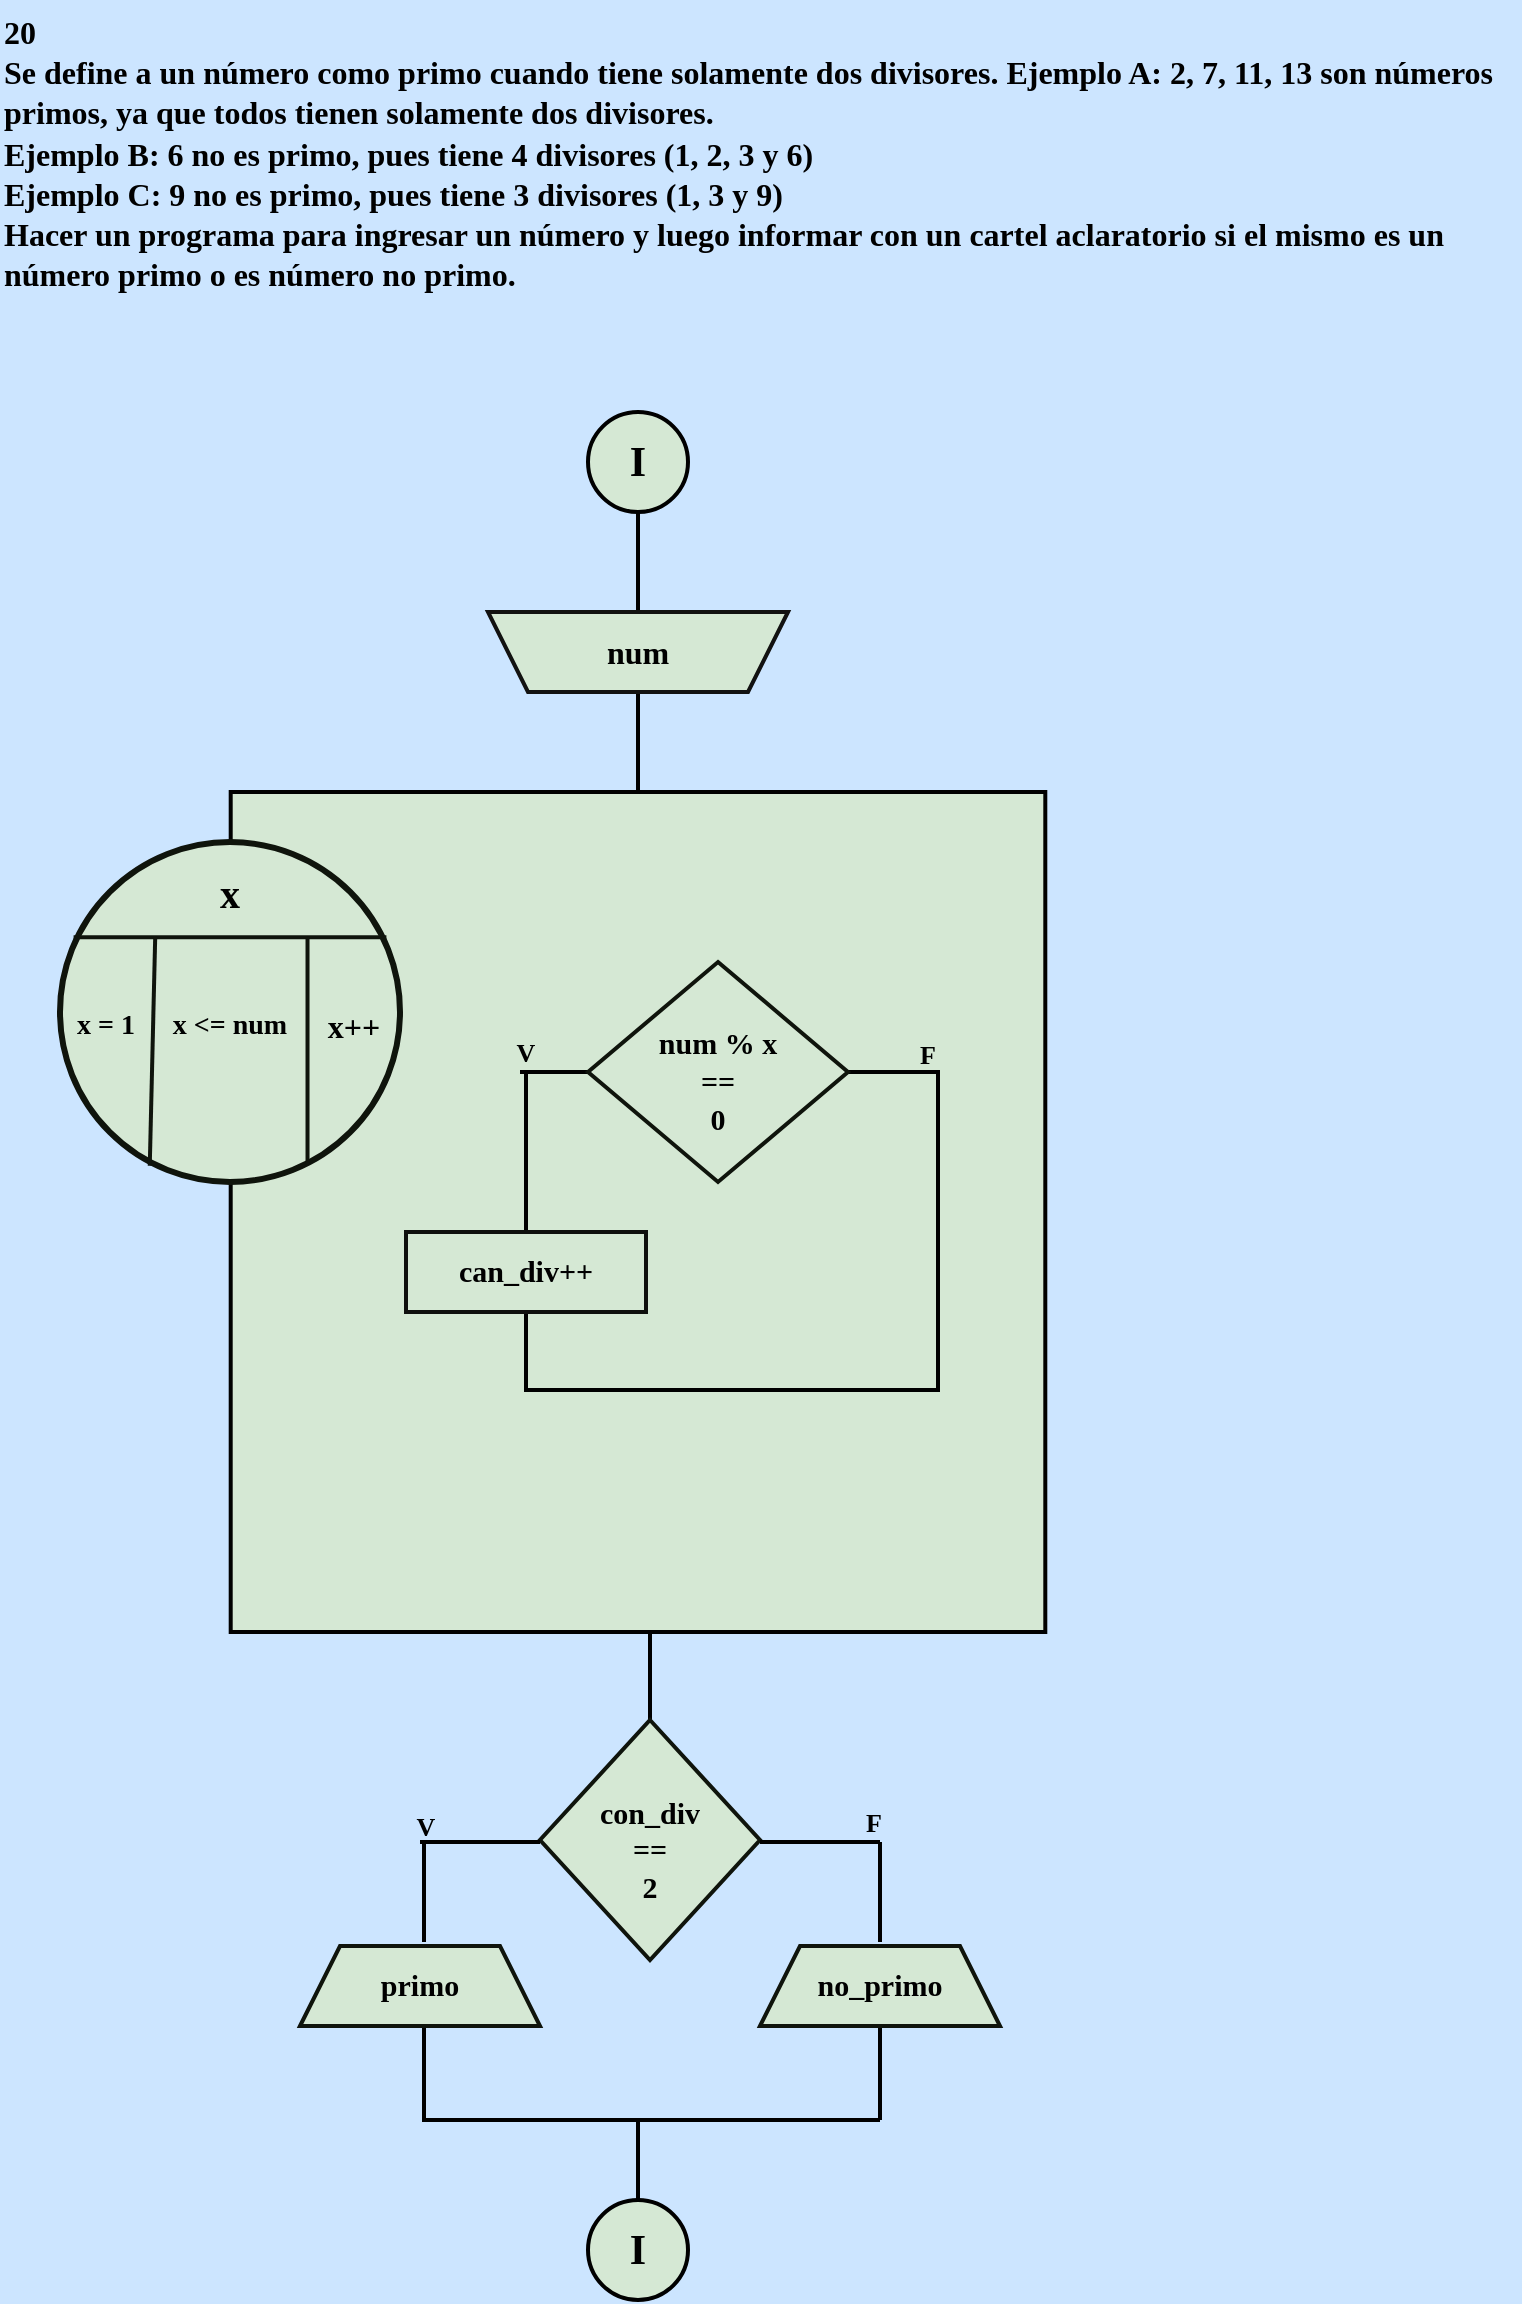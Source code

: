 <mxfile version="24.1.0" type="device">
  <diagram name="Página-1" id="lPvzLc_KtqWGu0dCrwVN">
    <mxGraphModel dx="1420" dy="830" grid="1" gridSize="10" guides="1" tooltips="1" connect="1" arrows="1" fold="1" page="1" pageScale="1" pageWidth="827" pageHeight="1169" background="#CCE5FF" math="0" shadow="0">
      <root>
        <mxCell id="0" />
        <mxCell id="1" parent="0" />
        <mxCell id="Dw0W_IZeiidyuQbOUtvI-1" value="&lt;b style=&quot;font-size: 16px;&quot;&gt;&lt;font style=&quot;font-size: 16px;&quot; color=&quot;#000000&quot; face=&quot;Comic Sans MS&quot;&gt;20&lt;br&gt;Se define a un número como primo cuando tiene solamente dos divisores. Ejemplo A: 2, 7, 11, 13 son números primos, ya que todos tienen solamente dos divisores.&lt;br&gt;Ejemplo B: 6 no es primo, pues tiene 4 divisores (1, 2, 3 y 6)&lt;br&gt;Ejemplo C: 9 no es primo, pues tiene 3 divisores (1, 3 y 9)&lt;br&gt;Hacer un programa para ingresar un número y luego informar con un cartel aclaratorio si el mismo es un número primo o es número no primo.&lt;/font&gt;&lt;/b&gt;" style="text;whiteSpace=wrap;html=1;fontFamily=Architects Daughter;fontSource=https%3A%2F%2Ffonts.googleapis.com%2Fcss%3Ffamily%3DArchitects%2BDaughter;" vertex="1" parent="1">
          <mxGeometry x="40" width="760" height="160" as="geometry" />
        </mxCell>
        <mxCell id="Dw0W_IZeiidyuQbOUtvI-63" value="" style="group;aspect=fixed;" vertex="1" connectable="0" parent="1">
          <mxGeometry x="70" y="206" width="492.65" height="944" as="geometry" />
        </mxCell>
        <mxCell id="Dw0W_IZeiidyuQbOUtvI-30" value="" style="group;aspect=fixed;" vertex="1" connectable="0" parent="Dw0W_IZeiidyuQbOUtvI-63">
          <mxGeometry width="492.65" height="610" as="geometry" />
        </mxCell>
        <mxCell id="Dw0W_IZeiidyuQbOUtvI-3" value="" style="whiteSpace=wrap;html=1;rounded=0;labelBackgroundColor=none;strokeColor=#000000;strokeWidth=2;align=center;verticalAlign=middle;fontFamily=Helvetica;fontSize=12;fontColor=default;fillColor=#d5e8d4;container=0;" vertex="1" parent="Dw0W_IZeiidyuQbOUtvI-30">
          <mxGeometry x="85.35" y="190" width="407.3" height="420" as="geometry" />
        </mxCell>
        <mxCell id="Dw0W_IZeiidyuQbOUtvI-4" value="" style="line;strokeWidth=2;direction=south;html=1;hachureGap=4;fontFamily=Architects Daughter;fontSource=https://fonts.googleapis.com/css?family=Architects+Daughter;strokeColor=#000000;container=0;" vertex="1" parent="Dw0W_IZeiidyuQbOUtvI-30">
          <mxGeometry x="284" y="50" width="10" height="50" as="geometry" />
        </mxCell>
        <mxCell id="Dw0W_IZeiidyuQbOUtvI-5" value="" style="line;strokeWidth=2;direction=south;html=1;hachureGap=4;fontFamily=Architects Daughter;fontSource=https://fonts.googleapis.com/css?family=Architects+Daughter;strokeColor=#000000;container=0;" vertex="1" parent="Dw0W_IZeiidyuQbOUtvI-30">
          <mxGeometry x="284" y="140" width="10" height="50" as="geometry" />
        </mxCell>
        <mxCell id="Dw0W_IZeiidyuQbOUtvI-6" value="" style="line;strokeWidth=2;html=1;perimeter=backbonePerimeter;points=[];outlineConnect=0;hachureGap=4;fontFamily=Architects Daughter;fontSource=https://fonts.googleapis.com/css?family=Architects+Daughter;strokeColor=#000000;container=0;" vertex="1" parent="Dw0W_IZeiidyuQbOUtvI-30">
          <mxGeometry x="230" y="325" width="34" height="10" as="geometry" />
        </mxCell>
        <mxCell id="Dw0W_IZeiidyuQbOUtvI-7" value="" style="line;strokeWidth=2;direction=south;html=1;hachureGap=4;fontFamily=Architects Daughter;fontSource=https://fonts.googleapis.com/css?family=Architects+Daughter;strokeColor=#000000;container=0;" vertex="1" parent="Dw0W_IZeiidyuQbOUtvI-30">
          <mxGeometry x="228" y="330" width="10" height="80" as="geometry" />
        </mxCell>
        <mxCell id="Dw0W_IZeiidyuQbOUtvI-8" value="" style="line;strokeWidth=2;html=1;perimeter=backbonePerimeter;points=[];outlineConnect=0;hachureGap=4;fontFamily=Architects Daughter;fontSource=https://fonts.googleapis.com/css?family=Architects+Daughter;strokeColor=#000000;container=0;" vertex="1" parent="Dw0W_IZeiidyuQbOUtvI-30">
          <mxGeometry x="394" y="325" width="46" height="10" as="geometry" />
        </mxCell>
        <mxCell id="Dw0W_IZeiidyuQbOUtvI-9" value="" style="line;strokeWidth=2;direction=south;html=1;hachureGap=4;fontFamily=Architects Daughter;fontSource=https://fonts.googleapis.com/css?family=Architects+Daughter;strokeColor=#000000;container=0;" vertex="1" parent="Dw0W_IZeiidyuQbOUtvI-30">
          <mxGeometry x="434" y="330" width="10" height="160" as="geometry" />
        </mxCell>
        <mxCell id="Dw0W_IZeiidyuQbOUtvI-10" value="" style="line;strokeWidth=2;direction=south;html=1;hachureGap=4;fontFamily=Architects Daughter;fontSource=https://fonts.googleapis.com/css?family=Architects+Daughter;strokeColor=#000000;container=0;" vertex="1" parent="Dw0W_IZeiidyuQbOUtvI-30">
          <mxGeometry x="228" y="450" width="10" height="40" as="geometry" />
        </mxCell>
        <mxCell id="Dw0W_IZeiidyuQbOUtvI-11" value="" style="line;strokeWidth=2;html=1;perimeter=backbonePerimeter;points=[];outlineConnect=0;hachureGap=4;fontFamily=Architects Daughter;fontSource=https://fonts.googleapis.com/css?family=Architects+Daughter;strokeColor=#000000;container=0;" vertex="1" parent="Dw0W_IZeiidyuQbOUtvI-30">
          <mxGeometry x="232" y="484" width="208" height="10" as="geometry" />
        </mxCell>
        <mxCell id="Dw0W_IZeiidyuQbOUtvI-12" value="" style="strokeWidth=2;html=1;shape=mxgraph.flowchart.start_2;whiteSpace=wrap;rounded=0;labelBackgroundColor=none;strokeColor=#000000;align=center;verticalAlign=middle;fontFamily=Helvetica;fontSize=12;fontColor=default;fillColor=#d5e8d4;container=0;" vertex="1" parent="Dw0W_IZeiidyuQbOUtvI-30">
          <mxGeometry x="264" width="50" height="50" as="geometry" />
        </mxCell>
        <mxCell id="Dw0W_IZeiidyuQbOUtvI-13" value="&lt;font size=&quot;1&quot; color=&quot;#000000&quot; face=&quot;Comic Sans MS&quot;&gt;&lt;b style=&quot;font-size: 21px;&quot;&gt;I&lt;/b&gt;&lt;/font&gt;" style="text;strokeColor=none;align=center;fillColor=none;html=1;verticalAlign=middle;whiteSpace=wrap;rounded=0;fontFamily=Architects Daughter;fontSource=https%3A%2F%2Ffonts.googleapis.com%2Fcss%3Ffamily%3DArchitects%2BDaughter;container=0;" vertex="1" parent="Dw0W_IZeiidyuQbOUtvI-30">
          <mxGeometry x="269" y="5" width="40" height="40" as="geometry" />
        </mxCell>
        <mxCell id="Dw0W_IZeiidyuQbOUtvI-14" value="" style="shape=trapezoid;perimeter=trapezoidPerimeter;whiteSpace=wrap;html=1;fixedSize=1;rounded=0;labelBackgroundColor=none;strokeColor=#121211;strokeWidth=2;align=center;verticalAlign=middle;fontFamily=Helvetica;fontSize=12;fontColor=default;fillColor=#d5e8d4;direction=west;container=0;" vertex="1" parent="Dw0W_IZeiidyuQbOUtvI-30">
          <mxGeometry x="214" y="100" width="150" height="40" as="geometry">
            <mxRectangle x="-1020" y="-650" width="50" height="40" as="alternateBounds" />
          </mxGeometry>
        </mxCell>
        <mxCell id="Dw0W_IZeiidyuQbOUtvI-15" value="&lt;font face=&quot;Comic Sans MS&quot; color=&quot;#000000&quot;&gt;&lt;span style=&quot;font-size: 16px;&quot;&gt;&lt;b&gt;num&lt;/b&gt;&lt;/span&gt;&lt;/font&gt;" style="text;strokeColor=none;align=center;fillColor=none;html=1;verticalAlign=middle;whiteSpace=wrap;rounded=0;fontFamily=Architects Daughter;fontSource=https://fonts.googleapis.com/css?family=Architects+Daughter;container=0;" vertex="1" parent="Dw0W_IZeiidyuQbOUtvI-30">
          <mxGeometry x="259" y="105" width="60" height="30" as="geometry" />
        </mxCell>
        <mxCell id="Dw0W_IZeiidyuQbOUtvI-16" value="" style="ellipse;whiteSpace=wrap;html=1;aspect=fixed;rounded=0;labelBackgroundColor=none;strokeColor=#0F140C;strokeWidth=3;align=center;verticalAlign=middle;fontFamily=Helvetica;fontSize=12;fontColor=default;fillColor=#d5e8d4;container=0;" vertex="1" parent="Dw0W_IZeiidyuQbOUtvI-30">
          <mxGeometry y="215" width="170" height="170" as="geometry" />
        </mxCell>
        <mxCell id="Dw0W_IZeiidyuQbOUtvI-17" value="" style="endArrow=none;html=1;rounded=0;strokeColor=#0F140C;fontFamily=Helvetica;fontSize=12;fontColor=default;fillColor=#B2C9AB;strokeWidth=2;" edge="1" parent="Dw0W_IZeiidyuQbOUtvI-30">
          <mxGeometry width="50" height="50" relative="1" as="geometry">
            <mxPoint x="163.2" y="262.6" as="sourcePoint" />
            <mxPoint x="6.8" y="262.6" as="targetPoint" />
          </mxGeometry>
        </mxCell>
        <mxCell id="Dw0W_IZeiidyuQbOUtvI-18" value="" style="endArrow=none;html=1;rounded=0;strokeColor=#0F140C;fontFamily=Helvetica;fontSize=12;fontColor=default;fillColor=#B2C9AB;exitX=0.264;exitY=0.952;exitDx=0;exitDy=0;exitPerimeter=0;strokeWidth=2;" edge="1" parent="Dw0W_IZeiidyuQbOUtvI-30" source="Dw0W_IZeiidyuQbOUtvI-16">
          <mxGeometry width="50" height="50" relative="1" as="geometry">
            <mxPoint x="40.8" y="317.0" as="sourcePoint" />
            <mxPoint x="47.6" y="262.6" as="targetPoint" />
          </mxGeometry>
        </mxCell>
        <mxCell id="Dw0W_IZeiidyuQbOUtvI-19" value="" style="endArrow=none;html=1;rounded=0;strokeColor=#0F140C;fontFamily=Helvetica;fontSize=12;fontColor=default;fillColor=#B2C9AB;exitX=0.728;exitY=0.948;exitDx=0;exitDy=0;exitPerimeter=0;strokeWidth=2;" edge="1" parent="Dw0W_IZeiidyuQbOUtvI-30" source="Dw0W_IZeiidyuQbOUtvI-16">
          <mxGeometry width="50" height="50" relative="1" as="geometry">
            <mxPoint x="102" y="330.6" as="sourcePoint" />
            <mxPoint x="123.76" y="262.6" as="targetPoint" />
          </mxGeometry>
        </mxCell>
        <mxCell id="Dw0W_IZeiidyuQbOUtvI-20" value="&lt;font size=&quot;1&quot; face=&quot;Comic Sans MS&quot; color=&quot;#000000&quot;&gt;&lt;b style=&quot;font-size: 20px;&quot;&gt;x&lt;/b&gt;&lt;/font&gt;" style="text;strokeColor=none;align=center;fillColor=none;html=1;verticalAlign=middle;whiteSpace=wrap;rounded=0;fontFamily=Architects Daughter;fontSource=https://fonts.googleapis.com/css?family=Architects+Daughter;container=0;" vertex="1" parent="Dw0W_IZeiidyuQbOUtvI-30">
          <mxGeometry x="55" y="225" width="60" height="30" as="geometry" />
        </mxCell>
        <mxCell id="Dw0W_IZeiidyuQbOUtvI-21" value="&lt;font size=&quot;1&quot; face=&quot;Comic Sans MS&quot; color=&quot;#000000&quot;&gt;&lt;b style=&quot;font-size: 14px;&quot;&gt;x = 1&lt;/b&gt;&lt;/font&gt;" style="text;strokeColor=none;align=center;fillColor=none;html=1;verticalAlign=middle;whiteSpace=wrap;rounded=0;fontFamily=Architects Daughter;fontSource=https://fonts.googleapis.com/css?family=Architects+Daughter;container=0;" vertex="1" parent="Dw0W_IZeiidyuQbOUtvI-30">
          <mxGeometry x="3" y="297" width="40" height="20" as="geometry" />
        </mxCell>
        <mxCell id="Dw0W_IZeiidyuQbOUtvI-22" value="&lt;font size=&quot;1&quot; face=&quot;Comic Sans MS&quot; color=&quot;#000000&quot;&gt;&lt;b style=&quot;font-size: 14px;&quot;&gt;x &amp;lt;= num&lt;/b&gt;&lt;/font&gt;" style="text;strokeColor=none;align=center;fillColor=none;html=1;verticalAlign=middle;whiteSpace=wrap;rounded=0;fontFamily=Architects Daughter;fontSource=https://fonts.googleapis.com/css?family=Architects+Daughter;container=0;" vertex="1" parent="Dw0W_IZeiidyuQbOUtvI-30">
          <mxGeometry x="50" y="297" width="70" height="20" as="geometry" />
        </mxCell>
        <mxCell id="Dw0W_IZeiidyuQbOUtvI-23" value="&lt;font size=&quot;1&quot; face=&quot;Comic Sans MS&quot; color=&quot;#000000&quot;&gt;&lt;b style=&quot;font-size: 16px;&quot;&gt;x++&lt;/b&gt;&lt;/font&gt;" style="text;strokeColor=none;align=center;fillColor=none;html=1;verticalAlign=middle;whiteSpace=wrap;rounded=0;fontFamily=Architects Daughter;fontSource=https://fonts.googleapis.com/css?family=Architects+Daughter;container=0;" vertex="1" parent="Dw0W_IZeiidyuQbOUtvI-30">
          <mxGeometry x="127" y="297" width="40" height="20" as="geometry" />
        </mxCell>
        <mxCell id="Dw0W_IZeiidyuQbOUtvI-24" value="" style="rhombus;whiteSpace=wrap;html=1;rounded=0;labelBackgroundColor=none;strokeColor=#0F140C;strokeWidth=2;align=center;verticalAlign=middle;fontFamily=Helvetica;fontSize=12;fontColor=default;fillColor=#d5e8d4;container=0;" vertex="1" parent="Dw0W_IZeiidyuQbOUtvI-30">
          <mxGeometry x="264" y="275" width="130" height="110" as="geometry" />
        </mxCell>
        <mxCell id="Dw0W_IZeiidyuQbOUtvI-25" value="&lt;font style=&quot;font-size: 15px;&quot;&gt;&lt;b&gt;&lt;font style=&quot;font-size: 15px;&quot; color=&quot;#000000&quot; face=&quot;Comic Sans MS&quot;&gt;num %&amp;nbsp;&lt;/font&gt;&lt;/b&gt;&lt;b style=&quot;background-color: initial;&quot;&gt;&lt;font style=&quot;font-size: 15px;&quot; color=&quot;#000000&quot; face=&quot;Comic Sans MS&quot;&gt;x&lt;/font&gt;&lt;/b&gt;&lt;/font&gt;&lt;div style=&quot;font-size: 15px;&quot;&gt;&lt;b style=&quot;background-color: initial;&quot;&gt;&lt;font style=&quot;font-size: 15px;&quot; color=&quot;#000000&quot; face=&quot;Comic Sans MS&quot;&gt;==&lt;/font&gt;&lt;/b&gt;&lt;/div&gt;&lt;div style=&quot;font-size: 15px;&quot;&gt;&lt;b style=&quot;background-color: initial;&quot;&gt;&lt;font style=&quot;font-size: 15px;&quot; color=&quot;#000000&quot; face=&quot;Comic Sans MS&quot;&gt;0&lt;/font&gt;&lt;/b&gt;&lt;/div&gt;" style="text;strokeColor=none;align=center;fillColor=none;html=1;verticalAlign=middle;whiteSpace=wrap;rounded=0;fontFamily=Architects Daughter;fontSource=https%3A%2F%2Ffonts.googleapis.com%2Fcss%3Ffamily%3DArchitects%2BDaughter;container=0;" vertex="1" parent="Dw0W_IZeiidyuQbOUtvI-30">
          <mxGeometry x="294" y="305" width="70" height="60" as="geometry" />
        </mxCell>
        <mxCell id="Dw0W_IZeiidyuQbOUtvI-26" value="&lt;b&gt;&lt;font color=&quot;#000000&quot; style=&quot;font-size: 13px;&quot; face=&quot;Comic Sans MS&quot;&gt;V&lt;/font&gt;&lt;/b&gt;" style="text;strokeColor=none;align=center;fillColor=none;html=1;verticalAlign=middle;whiteSpace=wrap;rounded=0;fontFamily=Architects Daughter;fontSource=https%3A%2F%2Ffonts.googleapis.com%2Fcss%3Ffamily%3DArchitects%2BDaughter;container=0;" vertex="1" parent="Dw0W_IZeiidyuQbOUtvI-30">
          <mxGeometry x="218" y="308" width="30" height="25" as="geometry" />
        </mxCell>
        <mxCell id="Dw0W_IZeiidyuQbOUtvI-27" value="&lt;b&gt;&lt;font color=&quot;#000000&quot; style=&quot;font-size: 13px;&quot; face=&quot;Comic Sans MS&quot;&gt;F&lt;/font&gt;&lt;/b&gt;" style="text;strokeColor=none;align=center;fillColor=none;html=1;verticalAlign=middle;whiteSpace=wrap;rounded=0;fontFamily=Architects Daughter;fontSource=https://fonts.googleapis.com/css?family=Architects+Daughter;container=0;" vertex="1" parent="Dw0W_IZeiidyuQbOUtvI-30">
          <mxGeometry x="419" y="309" width="30" height="25" as="geometry" />
        </mxCell>
        <mxCell id="Dw0W_IZeiidyuQbOUtvI-28" value="" style="rounded=0;whiteSpace=wrap;html=1;labelBackgroundColor=none;strokeColor=#0f100e;strokeWidth=2;align=center;verticalAlign=middle;fontFamily=Helvetica;fontSize=12;fontColor=default;fillColor=#d5e8d4;container=0;" vertex="1" parent="Dw0W_IZeiidyuQbOUtvI-30">
          <mxGeometry x="173" y="410" width="120" height="40" as="geometry" />
        </mxCell>
        <mxCell id="Dw0W_IZeiidyuQbOUtvI-29" value="&lt;font size=&quot;1&quot; face=&quot;Comic Sans MS&quot; color=&quot;#000000&quot;&gt;&lt;b style=&quot;font-size: 15px;&quot;&gt;can_div++&lt;/b&gt;&lt;/font&gt;" style="text;strokeColor=none;align=center;fillColor=none;html=1;verticalAlign=middle;whiteSpace=wrap;rounded=0;fontFamily=Architects Daughter;fontSource=https://fonts.googleapis.com/css?family=Architects+Daughter;container=0;" vertex="1" parent="Dw0W_IZeiidyuQbOUtvI-30">
          <mxGeometry x="203" y="415" width="60" height="30" as="geometry" />
        </mxCell>
        <mxCell id="Dw0W_IZeiidyuQbOUtvI-31" value="" style="line;strokeWidth=2;direction=south;html=1;hachureGap=4;fontFamily=Architects Daughter;fontSource=https://fonts.googleapis.com/css?family=Architects+Daughter;strokeColor=#000000;" vertex="1" parent="Dw0W_IZeiidyuQbOUtvI-63">
          <mxGeometry x="177" y="807" width="10" height="47" as="geometry" />
        </mxCell>
        <mxCell id="Dw0W_IZeiidyuQbOUtvI-32" value="" style="line;strokeWidth=2;direction=south;html=1;hachureGap=4;fontFamily=Architects Daughter;fontSource=https://fonts.googleapis.com/css?family=Architects+Daughter;strokeColor=#000000;" vertex="1" parent="Dw0W_IZeiidyuQbOUtvI-63">
          <mxGeometry x="177" y="715" width="10" height="50" as="geometry" />
        </mxCell>
        <mxCell id="Dw0W_IZeiidyuQbOUtvI-33" value="" style="line;strokeWidth=2;direction=south;html=1;hachureGap=4;fontFamily=Architects Daughter;fontSource=https://fonts.googleapis.com/css?family=Architects+Daughter;strokeColor=#000000;" vertex="1" parent="Dw0W_IZeiidyuQbOUtvI-63">
          <mxGeometry x="290" y="610" width="10" height="44" as="geometry" />
        </mxCell>
        <mxCell id="Dw0W_IZeiidyuQbOUtvI-36" value="" style="group;aspect=fixed;" vertex="1" connectable="0" parent="Dw0W_IZeiidyuQbOUtvI-63">
          <mxGeometry x="240" y="654" width="110" height="120" as="geometry" />
        </mxCell>
        <mxCell id="Dw0W_IZeiidyuQbOUtvI-34" value="" style="rhombus;whiteSpace=wrap;html=1;rounded=0;labelBackgroundColor=none;strokeColor=#0F140C;strokeWidth=2;align=center;verticalAlign=middle;fontFamily=Helvetica;fontSize=12;fontColor=default;fillColor=#d5e8d4;" vertex="1" parent="Dw0W_IZeiidyuQbOUtvI-36">
          <mxGeometry width="110" height="120" as="geometry" />
        </mxCell>
        <mxCell id="Dw0W_IZeiidyuQbOUtvI-35" value="&lt;b&gt;&lt;font style=&quot;font-size: 15px;&quot; color=&quot;#000000&quot; face=&quot;Comic Sans MS&quot;&gt;con_div&lt;/font&gt;&lt;/b&gt;&lt;div&gt;&lt;b&gt;&lt;font style=&quot;font-size: 15px;&quot; color=&quot;#000000&quot; face=&quot;Comic Sans MS&quot;&gt;==&lt;/font&gt;&lt;/b&gt;&lt;/div&gt;&lt;div&gt;&lt;b&gt;&lt;font style=&quot;font-size: 15px;&quot; color=&quot;#000000&quot; face=&quot;Comic Sans MS&quot;&gt;2&lt;/font&gt;&lt;/b&gt;&lt;/div&gt;" style="text;strokeColor=none;align=center;fillColor=none;html=1;verticalAlign=middle;whiteSpace=wrap;rounded=0;fontFamily=Architects Daughter;fontSource=https%3A%2F%2Ffonts.googleapis.com%2Fcss%3Ffamily%3DArchitects%2BDaughter;" vertex="1" parent="Dw0W_IZeiidyuQbOUtvI-36">
          <mxGeometry x="20" y="35" width="70" height="60" as="geometry" />
        </mxCell>
        <mxCell id="Dw0W_IZeiidyuQbOUtvI-38" value="" style="line;strokeWidth=2;html=1;perimeter=backbonePerimeter;points=[];outlineConnect=0;hachureGap=4;fontFamily=Architects Daughter;fontSource=https://fonts.googleapis.com/css?family=Architects+Daughter;strokeColor=#000000;" vertex="1" parent="Dw0W_IZeiidyuQbOUtvI-63">
          <mxGeometry x="181" y="849" width="229" height="10" as="geometry" />
        </mxCell>
        <mxCell id="Dw0W_IZeiidyuQbOUtvI-39" value="" style="line;strokeWidth=2;html=1;perimeter=backbonePerimeter;points=[];outlineConnect=0;hachureGap=4;fontFamily=Architects Daughter;fontSource=https://fonts.googleapis.com/css?family=Architects+Daughter;strokeColor=#000000;" vertex="1" parent="Dw0W_IZeiidyuQbOUtvI-63">
          <mxGeometry x="350" y="710" width="60" height="10" as="geometry" />
        </mxCell>
        <mxCell id="Dw0W_IZeiidyuQbOUtvI-40" value="" style="line;strokeWidth=2;html=1;perimeter=backbonePerimeter;points=[];outlineConnect=0;hachureGap=4;fontFamily=Architects Daughter;fontSource=https://fonts.googleapis.com/css?family=Architects+Daughter;strokeColor=#000000;" vertex="1" parent="Dw0W_IZeiidyuQbOUtvI-63">
          <mxGeometry x="180" y="710" width="60" height="10" as="geometry" />
        </mxCell>
        <mxCell id="Dw0W_IZeiidyuQbOUtvI-45" value="" style="line;strokeWidth=2;direction=south;html=1;hachureGap=4;fontFamily=Architects Daughter;fontSource=https://fonts.googleapis.com/css?family=Architects+Daughter;strokeColor=#000000;" vertex="1" parent="Dw0W_IZeiidyuQbOUtvI-63">
          <mxGeometry x="284" y="854" width="10" height="40" as="geometry" />
        </mxCell>
        <mxCell id="Dw0W_IZeiidyuQbOUtvI-46" value="" style="line;strokeWidth=2;direction=south;html=1;hachureGap=4;fontFamily=Architects Daughter;fontSource=https://fonts.googleapis.com/css?family=Architects+Daughter;strokeColor=#000000;" vertex="1" parent="Dw0W_IZeiidyuQbOUtvI-63">
          <mxGeometry x="405" y="715" width="10" height="50" as="geometry" />
        </mxCell>
        <mxCell id="Dw0W_IZeiidyuQbOUtvI-47" value="" style="line;strokeWidth=2;direction=south;html=1;hachureGap=4;fontFamily=Architects Daughter;fontSource=https://fonts.googleapis.com/css?family=Architects+Daughter;strokeColor=#000000;" vertex="1" parent="Dw0W_IZeiidyuQbOUtvI-63">
          <mxGeometry x="405" y="807" width="10" height="47" as="geometry" />
        </mxCell>
        <mxCell id="Dw0W_IZeiidyuQbOUtvI-55" value="" style="group;aspect=fixed;" vertex="1" connectable="0" parent="Dw0W_IZeiidyuQbOUtvI-63">
          <mxGeometry x="350" y="767" width="120" height="40" as="geometry" />
        </mxCell>
        <mxCell id="Dw0W_IZeiidyuQbOUtvI-53" value="" style="shape=trapezoid;perimeter=trapezoidPerimeter;whiteSpace=wrap;html=1;fixedSize=1;rounded=0;labelBackgroundColor=none;strokeColor=#0F140C;strokeWidth=2;align=center;verticalAlign=middle;fontFamily=Helvetica;fontSize=12;fontColor=default;fillColor=#d5e8d4;" vertex="1" parent="Dw0W_IZeiidyuQbOUtvI-55">
          <mxGeometry width="120" height="40" as="geometry" />
        </mxCell>
        <mxCell id="Dw0W_IZeiidyuQbOUtvI-54" value="&lt;b&gt;&lt;font style=&quot;font-size: 15px;&quot; color=&quot;#000000&quot; face=&quot;Comic Sans MS&quot;&gt;no_primo&lt;/font&gt;&lt;/b&gt;" style="text;strokeColor=none;align=center;fillColor=none;html=1;verticalAlign=middle;whiteSpace=wrap;rounded=0;fontFamily=Architects Daughter;fontSource=https://fonts.googleapis.com/css?family=Architects+Daughter;" vertex="1" parent="Dw0W_IZeiidyuQbOUtvI-55">
          <mxGeometry x="15" width="90" height="40" as="geometry" />
        </mxCell>
        <mxCell id="Dw0W_IZeiidyuQbOUtvI-56" value="" style="group;aspect=fixed;" vertex="1" connectable="0" parent="Dw0W_IZeiidyuQbOUtvI-63">
          <mxGeometry x="120" y="767" width="120" height="40" as="geometry" />
        </mxCell>
        <mxCell id="Dw0W_IZeiidyuQbOUtvI-48" value="" style="shape=trapezoid;perimeter=trapezoidPerimeter;whiteSpace=wrap;html=1;fixedSize=1;rounded=0;labelBackgroundColor=none;strokeColor=#0F140C;strokeWidth=2;align=center;verticalAlign=middle;fontFamily=Helvetica;fontSize=12;fontColor=default;fillColor=#d5e8d4;" vertex="1" parent="Dw0W_IZeiidyuQbOUtvI-56">
          <mxGeometry width="120" height="40" as="geometry" />
        </mxCell>
        <mxCell id="Dw0W_IZeiidyuQbOUtvI-50" value="&lt;b&gt;&lt;font style=&quot;font-size: 15px;&quot; color=&quot;#000000&quot; face=&quot;Comic Sans MS&quot;&gt;primo&lt;/font&gt;&lt;/b&gt;" style="text;strokeColor=none;align=center;fillColor=none;html=1;verticalAlign=middle;whiteSpace=wrap;rounded=0;fontFamily=Architects Daughter;fontSource=https%3A%2F%2Ffonts.googleapis.com%2Fcss%3Ffamily%3DArchitects%2BDaughter;" vertex="1" parent="Dw0W_IZeiidyuQbOUtvI-56">
          <mxGeometry x="20" y="5" width="80" height="30" as="geometry" />
        </mxCell>
        <mxCell id="Dw0W_IZeiidyuQbOUtvI-59" value="" style="group;aspect=fixed;" vertex="1" connectable="0" parent="Dw0W_IZeiidyuQbOUtvI-63">
          <mxGeometry x="264" y="894" width="50" height="50" as="geometry" />
        </mxCell>
        <mxCell id="Dw0W_IZeiidyuQbOUtvI-57" value="" style="strokeWidth=2;html=1;shape=mxgraph.flowchart.start_2;whiteSpace=wrap;rounded=0;labelBackgroundColor=none;strokeColor=#000000;align=center;verticalAlign=middle;fontFamily=Helvetica;fontSize=12;fontColor=default;fillColor=#d5e8d4;container=0;" vertex="1" parent="Dw0W_IZeiidyuQbOUtvI-59">
          <mxGeometry width="50" height="50" as="geometry" />
        </mxCell>
        <mxCell id="Dw0W_IZeiidyuQbOUtvI-58" value="&lt;font size=&quot;1&quot; color=&quot;#000000&quot; face=&quot;Comic Sans MS&quot;&gt;&lt;b style=&quot;font-size: 21px;&quot;&gt;I&lt;/b&gt;&lt;/font&gt;" style="text;strokeColor=none;align=center;fillColor=none;html=1;verticalAlign=middle;whiteSpace=wrap;rounded=0;fontFamily=Architects Daughter;fontSource=https://fonts.googleapis.com/css?family=Architects+Daughter;container=0;" vertex="1" parent="Dw0W_IZeiidyuQbOUtvI-59">
          <mxGeometry x="5" y="5" width="40" height="40" as="geometry" />
        </mxCell>
        <mxCell id="Dw0W_IZeiidyuQbOUtvI-61" value="&lt;b&gt;&lt;font color=&quot;#000000&quot; style=&quot;font-size: 13px;&quot; face=&quot;Comic Sans MS&quot;&gt;V&lt;/font&gt;&lt;/b&gt;" style="text;strokeColor=none;align=center;fillColor=none;html=1;verticalAlign=middle;whiteSpace=wrap;rounded=0;fontFamily=Architects Daughter;fontSource=https://fonts.googleapis.com/css?family=Architects+Daughter;container=0;" vertex="1" parent="Dw0W_IZeiidyuQbOUtvI-63">
          <mxGeometry x="168" y="695" width="30" height="25" as="geometry" />
        </mxCell>
        <mxCell id="Dw0W_IZeiidyuQbOUtvI-62" value="&lt;b&gt;&lt;font color=&quot;#000000&quot; style=&quot;font-size: 13px;&quot; face=&quot;Comic Sans MS&quot;&gt;F&lt;/font&gt;&lt;/b&gt;" style="text;strokeColor=none;align=center;fillColor=none;html=1;verticalAlign=middle;whiteSpace=wrap;rounded=0;fontFamily=Architects Daughter;fontSource=https://fonts.googleapis.com/css?family=Architects+Daughter;container=0;" vertex="1" parent="Dw0W_IZeiidyuQbOUtvI-63">
          <mxGeometry x="392" y="693" width="30" height="25" as="geometry" />
        </mxCell>
      </root>
    </mxGraphModel>
  </diagram>
</mxfile>
